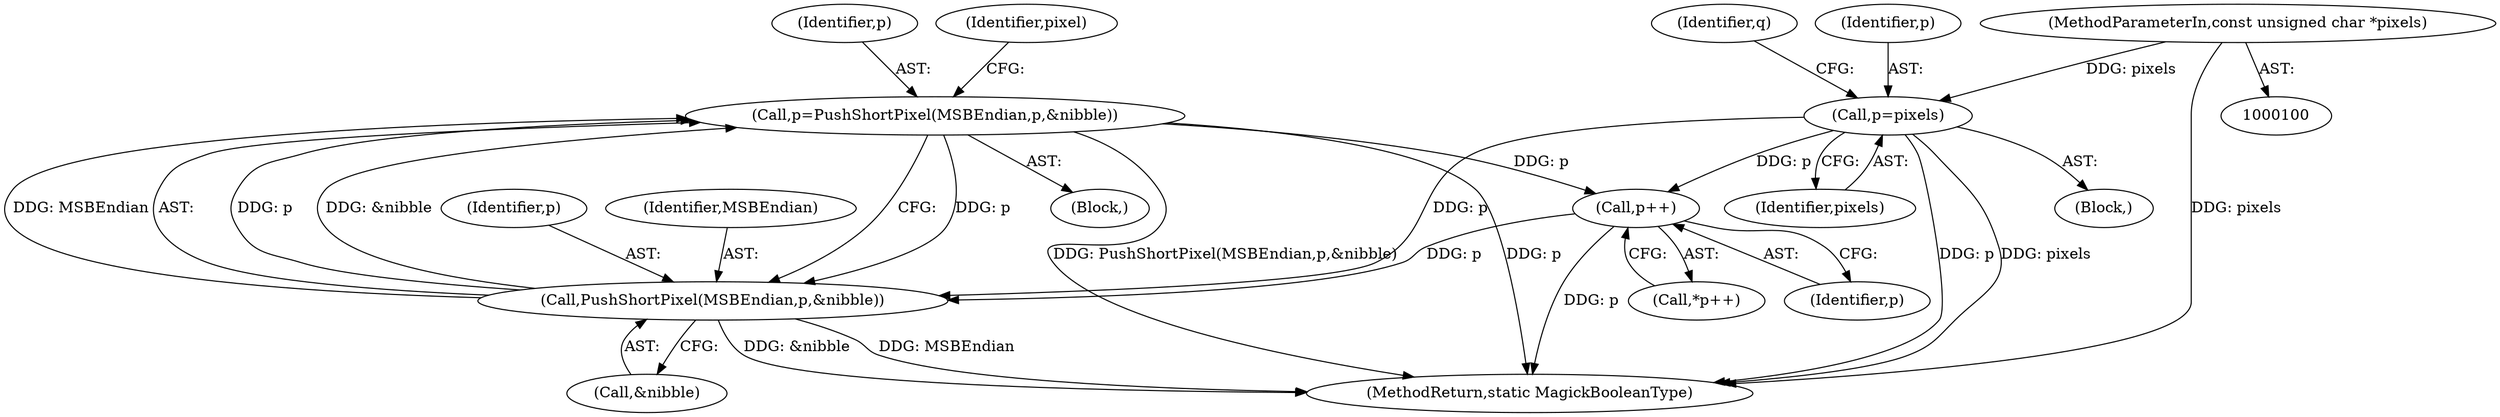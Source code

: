 digraph "0_ImageMagick_e14fd0a2801f73bdc123baf4fbab97dec55919eb@pointer" {
"1000166" [label="(Call,p=PushShortPixel(MSBEndian,p,&nibble))"];
"1000168" [label="(Call,PushShortPixel(MSBEndian,p,&nibble))"];
"1000166" [label="(Call,p=PushShortPixel(MSBEndian,p,&nibble))"];
"1000114" [label="(Call,p=pixels)"];
"1000105" [label="(MethodParameterIn,const unsigned char *pixels)"];
"1000162" [label="(Call,p++)"];
"1000163" [label="(Identifier,p)"];
"1000116" [label="(Identifier,pixels)"];
"1000161" [label="(Call,*p++)"];
"1000166" [label="(Call,p=PushShortPixel(MSBEndian,p,&nibble))"];
"1000115" [label="(Identifier,p)"];
"1000118" [label="(Identifier,q)"];
"1000107" [label="(Block,)"];
"1000174" [label="(Identifier,pixel)"];
"1000170" [label="(Identifier,p)"];
"1000114" [label="(Call,p=pixels)"];
"1000105" [label="(MethodParameterIn,const unsigned char *pixels)"];
"1000162" [label="(Call,p++)"];
"1000167" [label="(Identifier,p)"];
"1000168" [label="(Call,PushShortPixel(MSBEndian,p,&nibble))"];
"1000171" [label="(Call,&nibble)"];
"1000169" [label="(Identifier,MSBEndian)"];
"1000165" [label="(Block,)"];
"1000411" [label="(MethodReturn,static MagickBooleanType)"];
"1000166" -> "1000165"  [label="AST: "];
"1000166" -> "1000168"  [label="CFG: "];
"1000167" -> "1000166"  [label="AST: "];
"1000168" -> "1000166"  [label="AST: "];
"1000174" -> "1000166"  [label="CFG: "];
"1000166" -> "1000411"  [label="DDG: PushShortPixel(MSBEndian,p,&nibble)"];
"1000166" -> "1000411"  [label="DDG: p"];
"1000166" -> "1000162"  [label="DDG: p"];
"1000168" -> "1000166"  [label="DDG: MSBEndian"];
"1000168" -> "1000166"  [label="DDG: p"];
"1000168" -> "1000166"  [label="DDG: &nibble"];
"1000166" -> "1000168"  [label="DDG: p"];
"1000168" -> "1000171"  [label="CFG: "];
"1000169" -> "1000168"  [label="AST: "];
"1000170" -> "1000168"  [label="AST: "];
"1000171" -> "1000168"  [label="AST: "];
"1000168" -> "1000411"  [label="DDG: MSBEndian"];
"1000168" -> "1000411"  [label="DDG: &nibble"];
"1000114" -> "1000168"  [label="DDG: p"];
"1000162" -> "1000168"  [label="DDG: p"];
"1000114" -> "1000107"  [label="AST: "];
"1000114" -> "1000116"  [label="CFG: "];
"1000115" -> "1000114"  [label="AST: "];
"1000116" -> "1000114"  [label="AST: "];
"1000118" -> "1000114"  [label="CFG: "];
"1000114" -> "1000411"  [label="DDG: p"];
"1000114" -> "1000411"  [label="DDG: pixels"];
"1000105" -> "1000114"  [label="DDG: pixels"];
"1000114" -> "1000162"  [label="DDG: p"];
"1000105" -> "1000100"  [label="AST: "];
"1000105" -> "1000411"  [label="DDG: pixels"];
"1000162" -> "1000161"  [label="AST: "];
"1000162" -> "1000163"  [label="CFG: "];
"1000163" -> "1000162"  [label="AST: "];
"1000161" -> "1000162"  [label="CFG: "];
"1000162" -> "1000411"  [label="DDG: p"];
}
